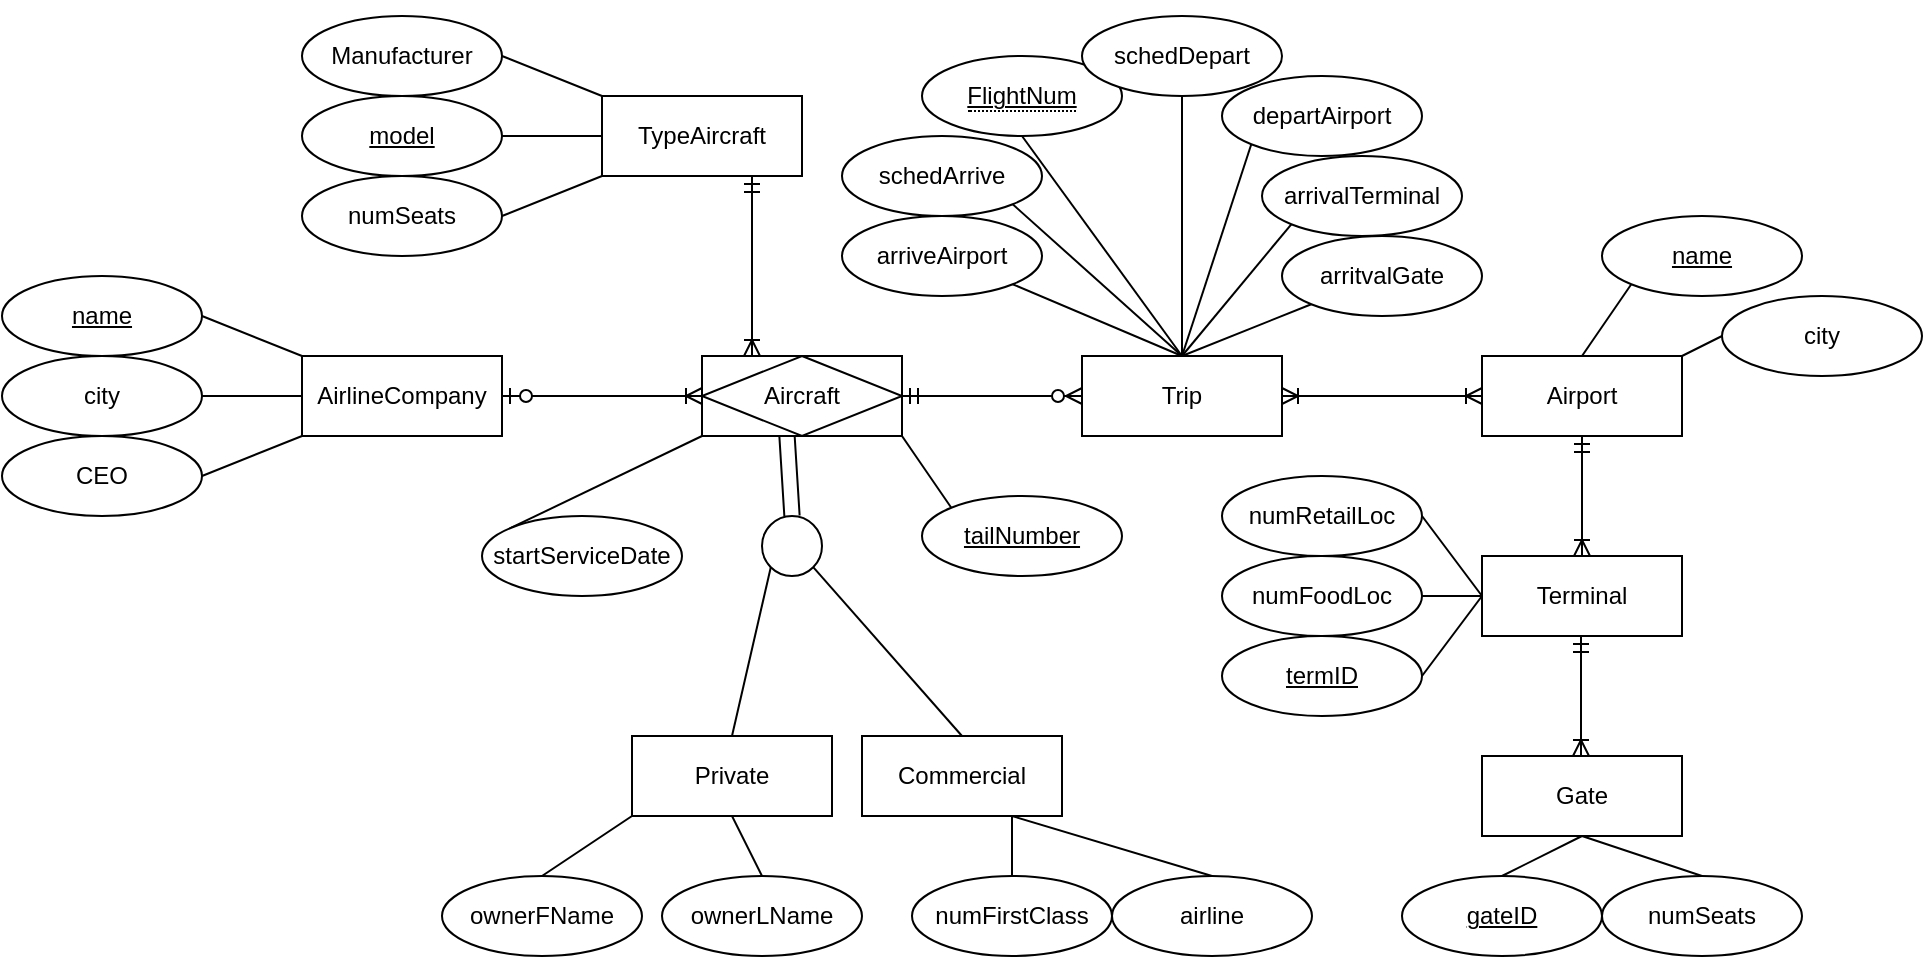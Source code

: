 <mxfile version="14.4.2" type="github">
  <diagram id="R2lEEEUBdFMjLlhIrx00" name="Page-1">
    <mxGraphModel dx="2125" dy="1393" grid="1" gridSize="10" guides="1" tooltips="1" connect="1" arrows="1" fold="1" page="1" pageScale="1" pageWidth="850" pageHeight="1100" math="0" shadow="0" extFonts="Permanent Marker^https://fonts.googleapis.com/css?family=Permanent+Marker">
      <root>
        <mxCell id="0" />
        <mxCell id="1" parent="0" />
        <mxCell id="_SKopQ6SyjHU9LLutcFQ-7" value="&lt;span style=&quot;border-bottom: 1px dotted&quot;&gt;&lt;u&gt;FlightNum&lt;/u&gt;&lt;/span&gt;" style="ellipse;whiteSpace=wrap;html=1;align=center;" vertex="1" parent="1">
          <mxGeometry x="400" y="160" width="100" height="40" as="geometry" />
        </mxCell>
        <mxCell id="_SKopQ6SyjHU9LLutcFQ-15" value="" style="endArrow=none;html=1;entryX=0;entryY=1;entryDx=0;entryDy=0;exitX=0;exitY=0;exitDx=0;exitDy=0;" edge="1" parent="1" source="_SKopQ6SyjHU9LLutcFQ-26">
          <mxGeometry width="50" height="50" relative="1" as="geometry">
            <mxPoint x="220" y="290" as="sourcePoint" />
            <mxPoint x="290" y="350" as="targetPoint" />
          </mxGeometry>
        </mxCell>
        <mxCell id="_SKopQ6SyjHU9LLutcFQ-16" value="&lt;u&gt;tailNumber&lt;/u&gt;" style="ellipse;whiteSpace=wrap;html=1;align=center;" vertex="1" parent="1">
          <mxGeometry x="400" y="380" width="100" height="40" as="geometry" />
        </mxCell>
        <mxCell id="_SKopQ6SyjHU9LLutcFQ-20" value="TypeAircraft" style="whiteSpace=wrap;html=1;align=center;" vertex="1" parent="1">
          <mxGeometry x="240" y="180" width="100" height="40" as="geometry" />
        </mxCell>
        <mxCell id="_SKopQ6SyjHU9LLutcFQ-22" value="&lt;u&gt;model&lt;/u&gt;" style="ellipse;whiteSpace=wrap;html=1;align=center;" vertex="1" parent="1">
          <mxGeometry x="90" y="180" width="100" height="40" as="geometry" />
        </mxCell>
        <mxCell id="_SKopQ6SyjHU9LLutcFQ-23" value="Manufacturer" style="ellipse;whiteSpace=wrap;html=1;align=center;" vertex="1" parent="1">
          <mxGeometry x="90" y="140" width="100" height="40" as="geometry" />
        </mxCell>
        <mxCell id="_SKopQ6SyjHU9LLutcFQ-24" value="" style="endArrow=none;html=1;exitX=1;exitY=0.5;exitDx=0;exitDy=0;entryX=0;entryY=0;entryDx=0;entryDy=0;" edge="1" parent="1" source="_SKopQ6SyjHU9LLutcFQ-23" target="_SKopQ6SyjHU9LLutcFQ-20">
          <mxGeometry width="50" height="50" relative="1" as="geometry">
            <mxPoint x="240" y="190" as="sourcePoint" />
            <mxPoint x="280" y="130" as="targetPoint" />
          </mxGeometry>
        </mxCell>
        <mxCell id="_SKopQ6SyjHU9LLutcFQ-25" value="" style="endArrow=none;html=1;entryX=0;entryY=0.5;entryDx=0;entryDy=0;exitX=1;exitY=0.5;exitDx=0;exitDy=0;" edge="1" parent="1" source="_SKopQ6SyjHU9LLutcFQ-22" target="_SKopQ6SyjHU9LLutcFQ-20">
          <mxGeometry width="50" height="50" relative="1" as="geometry">
            <mxPoint x="210" y="180" as="sourcePoint" />
            <mxPoint x="300" y="230" as="targetPoint" />
          </mxGeometry>
        </mxCell>
        <mxCell id="_SKopQ6SyjHU9LLutcFQ-26" value="&lt;span style=&quot;font-weight: 400&quot;&gt;startServiceDate&lt;/span&gt;" style="ellipse;whiteSpace=wrap;html=1;align=center;fontStyle=1" vertex="1" parent="1">
          <mxGeometry x="180" y="390" width="100" height="40" as="geometry" />
        </mxCell>
        <mxCell id="_SKopQ6SyjHU9LLutcFQ-28" value="" style="endArrow=none;html=1;entryX=0;entryY=1;entryDx=0;entryDy=0;exitX=1;exitY=0.5;exitDx=0;exitDy=0;" edge="1" parent="1" target="_SKopQ6SyjHU9LLutcFQ-20">
          <mxGeometry width="50" height="50" relative="1" as="geometry">
            <mxPoint x="190.0" y="240" as="sourcePoint" />
            <mxPoint x="250" y="230" as="targetPoint" />
          </mxGeometry>
        </mxCell>
        <mxCell id="_SKopQ6SyjHU9LLutcFQ-29" value="" style="fontSize=12;html=1;endArrow=ERoneToMany;startArrow=ERmandOne;exitX=0.75;exitY=1;exitDx=0;exitDy=0;entryX=0.25;entryY=0;entryDx=0;entryDy=0;" edge="1" parent="1" source="_SKopQ6SyjHU9LLutcFQ-20" target="_SKopQ6SyjHU9LLutcFQ-71">
          <mxGeometry width="100" height="100" relative="1" as="geometry">
            <mxPoint x="430" y="310" as="sourcePoint" />
            <mxPoint x="340" y="310" as="targetPoint" />
          </mxGeometry>
        </mxCell>
        <mxCell id="_SKopQ6SyjHU9LLutcFQ-32" value="" style="ellipse;whiteSpace=wrap;html=1;" vertex="1" parent="1">
          <mxGeometry x="320" y="390" width="30" height="30" as="geometry" />
        </mxCell>
        <mxCell id="_SKopQ6SyjHU9LLutcFQ-34" value="" style="shape=link;html=1;exitX=0.425;exitY=0.999;exitDx=0;exitDy=0;entryX=0.5;entryY=0;entryDx=0;entryDy=0;width=-7.647;exitPerimeter=0;" edge="1" parent="1" target="_SKopQ6SyjHU9LLutcFQ-32">
          <mxGeometry width="100" relative="1" as="geometry">
            <mxPoint x="332.5" y="349.96" as="sourcePoint" />
            <mxPoint x="580" y="420" as="targetPoint" />
          </mxGeometry>
        </mxCell>
        <mxCell id="_SKopQ6SyjHU9LLutcFQ-35" value="" style="endArrow=none;html=1;exitX=1;exitY=1;exitDx=0;exitDy=0;entryX=0.5;entryY=0;entryDx=0;entryDy=0;" edge="1" parent="1" source="_SKopQ6SyjHU9LLutcFQ-32" target="_SKopQ6SyjHU9LLutcFQ-40">
          <mxGeometry width="50" height="50" relative="1" as="geometry">
            <mxPoint x="470" y="450" as="sourcePoint" />
            <mxPoint x="340" y="450" as="targetPoint" />
          </mxGeometry>
        </mxCell>
        <mxCell id="_SKopQ6SyjHU9LLutcFQ-36" value="" style="endArrow=none;html=1;entryX=0;entryY=1;entryDx=0;entryDy=0;exitX=0.5;exitY=0;exitDx=0;exitDy=0;" edge="1" parent="1" source="_SKopQ6SyjHU9LLutcFQ-37" target="_SKopQ6SyjHU9LLutcFQ-32">
          <mxGeometry width="50" height="50" relative="1" as="geometry">
            <mxPoint x="270" y="450" as="sourcePoint" />
            <mxPoint x="290" y="420" as="targetPoint" />
          </mxGeometry>
        </mxCell>
        <mxCell id="_SKopQ6SyjHU9LLutcFQ-37" value="Private" style="whiteSpace=wrap;html=1;align=center;" vertex="1" parent="1">
          <mxGeometry x="255" y="500" width="100" height="40" as="geometry" />
        </mxCell>
        <mxCell id="_SKopQ6SyjHU9LLutcFQ-40" value="Commercial" style="whiteSpace=wrap;html=1;align=center;" vertex="1" parent="1">
          <mxGeometry x="370" y="500" width="100" height="40" as="geometry" />
        </mxCell>
        <mxCell id="_SKopQ6SyjHU9LLutcFQ-41" value="" style="endArrow=none;html=1;exitX=0.5;exitY=1;exitDx=0;exitDy=0;entryX=0.5;entryY=0;entryDx=0;entryDy=0;" edge="1" parent="1" source="_SKopQ6SyjHU9LLutcFQ-7" target="_SKopQ6SyjHU9LLutcFQ-72">
          <mxGeometry width="50" height="50" relative="1" as="geometry">
            <mxPoint x="430" y="510" as="sourcePoint" />
            <mxPoint x="530" y="350" as="targetPoint" />
          </mxGeometry>
        </mxCell>
        <mxCell id="_SKopQ6SyjHU9LLutcFQ-42" value="" style="endArrow=none;html=1;entryX=0.5;entryY=1;entryDx=0;entryDy=0;exitX=0.5;exitY=0;exitDx=0;exitDy=0;" edge="1" parent="1" source="_SKopQ6SyjHU9LLutcFQ-46" target="_SKopQ6SyjHU9LLutcFQ-37">
          <mxGeometry width="50" height="50" relative="1" as="geometry">
            <mxPoint x="305" y="580" as="sourcePoint" />
            <mxPoint x="565" y="450" as="targetPoint" />
          </mxGeometry>
        </mxCell>
        <mxCell id="_SKopQ6SyjHU9LLutcFQ-43" value="" style="endArrow=none;html=1;entryX=0.75;entryY=1;entryDx=0;entryDy=0;exitX=0.5;exitY=0;exitDx=0;exitDy=0;" edge="1" parent="1" source="_SKopQ6SyjHU9LLutcFQ-44" target="_SKopQ6SyjHU9LLutcFQ-40">
          <mxGeometry width="50" height="50" relative="1" as="geometry">
            <mxPoint x="419.41" y="580" as="sourcePoint" />
            <mxPoint x="419.41" y="540" as="targetPoint" />
          </mxGeometry>
        </mxCell>
        <mxCell id="_SKopQ6SyjHU9LLutcFQ-44" value="&lt;span&gt;numFirstClass&lt;/span&gt;" style="ellipse;whiteSpace=wrap;html=1;align=center;" vertex="1" parent="1">
          <mxGeometry x="395" y="570" width="100" height="40" as="geometry" />
        </mxCell>
        <mxCell id="_SKopQ6SyjHU9LLutcFQ-46" value="ownerLName" style="ellipse;whiteSpace=wrap;html=1;align=center;" vertex="1" parent="1">
          <mxGeometry x="270" y="570" width="100" height="40" as="geometry" />
        </mxCell>
        <mxCell id="_SKopQ6SyjHU9LLutcFQ-47" value="" style="endArrow=none;html=1;entryX=0;entryY=1;entryDx=0;entryDy=0;exitX=0.5;exitY=0;exitDx=0;exitDy=0;" edge="1" parent="1" source="_SKopQ6SyjHU9LLutcFQ-65" target="_SKopQ6SyjHU9LLutcFQ-37">
          <mxGeometry width="50" height="50" relative="1" as="geometry">
            <mxPoint x="220" y="570" as="sourcePoint" />
            <mxPoint x="315" y="550" as="targetPoint" />
          </mxGeometry>
        </mxCell>
        <mxCell id="_SKopQ6SyjHU9LLutcFQ-50" value="AirlineCompany" style="whiteSpace=wrap;html=1;align=center;" vertex="1" parent="1">
          <mxGeometry x="90" y="310" width="100" height="40" as="geometry" />
        </mxCell>
        <mxCell id="_SKopQ6SyjHU9LLutcFQ-53" value="airline" style="ellipse;whiteSpace=wrap;html=1;align=center;" vertex="1" parent="1">
          <mxGeometry x="495" y="570" width="100" height="40" as="geometry" />
        </mxCell>
        <mxCell id="_SKopQ6SyjHU9LLutcFQ-54" value="" style="endArrow=none;html=1;entryX=0.75;entryY=1;entryDx=0;entryDy=0;exitX=0.5;exitY=0;exitDx=0;exitDy=0;" edge="1" parent="1" source="_SKopQ6SyjHU9LLutcFQ-53" target="_SKopQ6SyjHU9LLutcFQ-40">
          <mxGeometry width="50" height="50" relative="1" as="geometry">
            <mxPoint x="455" y="580" as="sourcePoint" />
            <mxPoint x="455" y="550" as="targetPoint" />
          </mxGeometry>
        </mxCell>
        <mxCell id="_SKopQ6SyjHU9LLutcFQ-55" value="" style="fontSize=12;html=1;endArrow=ERoneToMany;startArrow=ERzeroToOne;entryX=0;entryY=0.5;entryDx=0;entryDy=0;exitX=1;exitY=0.5;exitDx=0;exitDy=0;" edge="1" parent="1" source="_SKopQ6SyjHU9LLutcFQ-50">
          <mxGeometry width="100" height="100" relative="1" as="geometry">
            <mxPoint x="20" y="590" as="sourcePoint" />
            <mxPoint x="290" y="330" as="targetPoint" />
          </mxGeometry>
        </mxCell>
        <mxCell id="_SKopQ6SyjHU9LLutcFQ-56" value="&lt;span&gt;CEO&lt;/span&gt;" style="ellipse;whiteSpace=wrap;html=1;align=center;" vertex="1" parent="1">
          <mxGeometry x="-60" y="350" width="100" height="40" as="geometry" />
        </mxCell>
        <mxCell id="_SKopQ6SyjHU9LLutcFQ-57" value="&lt;span&gt;city&lt;/span&gt;" style="ellipse;whiteSpace=wrap;html=1;align=center;" vertex="1" parent="1">
          <mxGeometry x="-60" y="310" width="100" height="40" as="geometry" />
        </mxCell>
        <mxCell id="_SKopQ6SyjHU9LLutcFQ-58" value="&lt;u&gt;name&lt;/u&gt;" style="ellipse;whiteSpace=wrap;html=1;align=center;" vertex="1" parent="1">
          <mxGeometry x="-60" y="270" width="100" height="40" as="geometry" />
        </mxCell>
        <mxCell id="_SKopQ6SyjHU9LLutcFQ-59" value="" style="endArrow=none;html=1;exitX=1;exitY=0.5;exitDx=0;exitDy=0;entryX=0;entryY=0;entryDx=0;entryDy=0;" edge="1" parent="1" source="_SKopQ6SyjHU9LLutcFQ-58">
          <mxGeometry width="50" height="50" relative="1" as="geometry">
            <mxPoint x="90" y="320" as="sourcePoint" />
            <mxPoint x="90" y="310" as="targetPoint" />
          </mxGeometry>
        </mxCell>
        <mxCell id="_SKopQ6SyjHU9LLutcFQ-60" value="" style="endArrow=none;html=1;entryX=0;entryY=0.5;entryDx=0;entryDy=0;exitX=1;exitY=0.5;exitDx=0;exitDy=0;" edge="1" parent="1" source="_SKopQ6SyjHU9LLutcFQ-57">
          <mxGeometry width="50" height="50" relative="1" as="geometry">
            <mxPoint x="60" y="310" as="sourcePoint" />
            <mxPoint x="90" y="330" as="targetPoint" />
          </mxGeometry>
        </mxCell>
        <mxCell id="_SKopQ6SyjHU9LLutcFQ-61" value="" style="endArrow=none;html=1;entryX=0;entryY=1;entryDx=0;entryDy=0;exitX=1;exitY=0.5;exitDx=0;exitDy=0;" edge="1" parent="1" source="_SKopQ6SyjHU9LLutcFQ-56">
          <mxGeometry width="50" height="50" relative="1" as="geometry">
            <mxPoint x="50" y="330" as="sourcePoint" />
            <mxPoint x="90" y="350" as="targetPoint" />
          </mxGeometry>
        </mxCell>
        <mxCell id="_SKopQ6SyjHU9LLutcFQ-64" value="&lt;span style=&quot;font-weight: 400&quot;&gt;numSeats&lt;/span&gt;" style="ellipse;whiteSpace=wrap;html=1;align=center;fontStyle=1" vertex="1" parent="1">
          <mxGeometry x="90" y="220" width="100" height="40" as="geometry" />
        </mxCell>
        <mxCell id="_SKopQ6SyjHU9LLutcFQ-65" value="ownerFName" style="ellipse;whiteSpace=wrap;html=1;align=center;" vertex="1" parent="1">
          <mxGeometry x="160" y="570" width="100" height="40" as="geometry" />
        </mxCell>
        <mxCell id="_SKopQ6SyjHU9LLutcFQ-69" value="" style="endArrow=none;html=1;entryX=1;entryY=1;entryDx=0;entryDy=0;exitX=0;exitY=0;exitDx=0;exitDy=0;" edge="1" parent="1" source="_SKopQ6SyjHU9LLutcFQ-16">
          <mxGeometry width="50" height="50" relative="1" as="geometry">
            <mxPoint x="484.854" y="395.774" as="sourcePoint" />
            <mxPoint x="390" y="350" as="targetPoint" />
          </mxGeometry>
        </mxCell>
        <mxCell id="_SKopQ6SyjHU9LLutcFQ-71" value="Aircraft" style="shape=associativeEntity;whiteSpace=wrap;html=1;align=center;" vertex="1" parent="1">
          <mxGeometry x="290" y="310" width="100" height="40" as="geometry" />
        </mxCell>
        <mxCell id="_SKopQ6SyjHU9LLutcFQ-72" value="Trip" style="whiteSpace=wrap;html=1;align=center;" vertex="1" parent="1">
          <mxGeometry x="480" y="310" width="100" height="40" as="geometry" />
        </mxCell>
        <mxCell id="_SKopQ6SyjHU9LLutcFQ-73" value="" style="fontSize=12;html=1;endArrow=ERzeroToMany;startArrow=ERmandOne;entryX=0;entryY=0.5;entryDx=0;entryDy=0;exitX=1;exitY=0.5;exitDx=0;exitDy=0;" edge="1" parent="1" source="_SKopQ6SyjHU9LLutcFQ-71" target="_SKopQ6SyjHU9LLutcFQ-72">
          <mxGeometry width="100" height="100" relative="1" as="geometry">
            <mxPoint x="440" y="270" as="sourcePoint" />
            <mxPoint x="540" y="170" as="targetPoint" />
          </mxGeometry>
        </mxCell>
        <mxCell id="_SKopQ6SyjHU9LLutcFQ-74" value="&lt;span&gt;departAirport&lt;/span&gt;" style="ellipse;whiteSpace=wrap;html=1;align=center;" vertex="1" parent="1">
          <mxGeometry x="550" y="170" width="100" height="40" as="geometry" />
        </mxCell>
        <mxCell id="_SKopQ6SyjHU9LLutcFQ-75" value="arriveAirport" style="ellipse;whiteSpace=wrap;html=1;align=center;" vertex="1" parent="1">
          <mxGeometry x="360" y="240" width="100" height="40" as="geometry" />
        </mxCell>
        <mxCell id="_SKopQ6SyjHU9LLutcFQ-77" value="" style="endArrow=none;html=1;exitX=1;exitY=1;exitDx=0;exitDy=0;" edge="1" parent="1" source="_SKopQ6SyjHU9LLutcFQ-75">
          <mxGeometry width="50" height="50" relative="1" as="geometry">
            <mxPoint x="540" y="260" as="sourcePoint" />
            <mxPoint x="530" y="310" as="targetPoint" />
          </mxGeometry>
        </mxCell>
        <mxCell id="_SKopQ6SyjHU9LLutcFQ-78" value="" style="endArrow=none;html=1;exitX=0;exitY=1;exitDx=0;exitDy=0;entryX=0.5;entryY=0;entryDx=0;entryDy=0;" edge="1" parent="1" source="_SKopQ6SyjHU9LLutcFQ-74" target="_SKopQ6SyjHU9LLutcFQ-72">
          <mxGeometry width="50" height="50" relative="1" as="geometry">
            <mxPoint x="550" y="270" as="sourcePoint" />
            <mxPoint x="550" y="330" as="targetPoint" />
          </mxGeometry>
        </mxCell>
        <mxCell id="_SKopQ6SyjHU9LLutcFQ-79" value="" style="fontSize=12;html=1;endArrow=ERoneToMany;startArrow=ERoneToMany;exitX=1;exitY=0.5;exitDx=0;exitDy=0;" edge="1" parent="1" source="_SKopQ6SyjHU9LLutcFQ-72">
          <mxGeometry width="100" height="100" relative="1" as="geometry">
            <mxPoint x="620" y="450" as="sourcePoint" />
            <mxPoint x="680" y="330" as="targetPoint" />
          </mxGeometry>
        </mxCell>
        <mxCell id="_SKopQ6SyjHU9LLutcFQ-80" value="Airport" style="whiteSpace=wrap;html=1;align=center;" vertex="1" parent="1">
          <mxGeometry x="680" y="310" width="100" height="40" as="geometry" />
        </mxCell>
        <mxCell id="_SKopQ6SyjHU9LLutcFQ-83" value="&lt;span&gt;city&lt;/span&gt;" style="ellipse;whiteSpace=wrap;html=1;align=center;" vertex="1" parent="1">
          <mxGeometry x="800" y="280" width="100" height="40" as="geometry" />
        </mxCell>
        <mxCell id="_SKopQ6SyjHU9LLutcFQ-84" value="&lt;u&gt;name&lt;/u&gt;" style="ellipse;whiteSpace=wrap;html=1;align=center;" vertex="1" parent="1">
          <mxGeometry x="740" y="240" width="100" height="40" as="geometry" />
        </mxCell>
        <mxCell id="_SKopQ6SyjHU9LLutcFQ-87" value="" style="endArrow=none;html=1;exitX=1;exitY=0;exitDx=0;exitDy=0;entryX=0;entryY=0.5;entryDx=0;entryDy=0;" edge="1" parent="1" source="_SKopQ6SyjHU9LLutcFQ-80" target="_SKopQ6SyjHU9LLutcFQ-83">
          <mxGeometry width="50" height="50" relative="1" as="geometry">
            <mxPoint x="900" y="280" as="sourcePoint" />
            <mxPoint x="950" y="300" as="targetPoint" />
          </mxGeometry>
        </mxCell>
        <mxCell id="_SKopQ6SyjHU9LLutcFQ-88" value="" style="endArrow=none;html=1;entryX=0;entryY=1;entryDx=0;entryDy=0;exitX=0.5;exitY=0;exitDx=0;exitDy=0;" edge="1" parent="1" source="_SKopQ6SyjHU9LLutcFQ-80" target="_SKopQ6SyjHU9LLutcFQ-84">
          <mxGeometry width="50" height="50" relative="1" as="geometry">
            <mxPoint x="900" y="320" as="sourcePoint" />
            <mxPoint x="950" y="320" as="targetPoint" />
          </mxGeometry>
        </mxCell>
        <mxCell id="_SKopQ6SyjHU9LLutcFQ-90" value="&lt;span&gt;schedDepart&lt;/span&gt;" style="ellipse;whiteSpace=wrap;html=1;align=center;" vertex="1" parent="1">
          <mxGeometry x="480" y="140" width="100" height="40" as="geometry" />
        </mxCell>
        <mxCell id="_SKopQ6SyjHU9LLutcFQ-92" value="&lt;span&gt;schedArrive&lt;/span&gt;" style="ellipse;whiteSpace=wrap;html=1;align=center;" vertex="1" parent="1">
          <mxGeometry x="360" y="200" width="100" height="40" as="geometry" />
        </mxCell>
        <mxCell id="_SKopQ6SyjHU9LLutcFQ-93" value="" style="endArrow=none;html=1;exitX=1;exitY=1;exitDx=0;exitDy=0;" edge="1" parent="1" source="_SKopQ6SyjHU9LLutcFQ-92">
          <mxGeometry width="50" height="50" relative="1" as="geometry">
            <mxPoint x="485.355" y="284.142" as="sourcePoint" />
            <mxPoint x="530" y="310" as="targetPoint" />
          </mxGeometry>
        </mxCell>
        <mxCell id="_SKopQ6SyjHU9LLutcFQ-94" value="" style="endArrow=none;html=1;exitX=0.5;exitY=1;exitDx=0;exitDy=0;" edge="1" parent="1" source="_SKopQ6SyjHU9LLutcFQ-90">
          <mxGeometry width="50" height="50" relative="1" as="geometry">
            <mxPoint x="505.355" y="244.142" as="sourcePoint" />
            <mxPoint x="530" y="310" as="targetPoint" />
          </mxGeometry>
        </mxCell>
        <mxCell id="_SKopQ6SyjHU9LLutcFQ-95" value="Terminal" style="whiteSpace=wrap;html=1;align=center;" vertex="1" parent="1">
          <mxGeometry x="680" y="410" width="100" height="40" as="geometry" />
        </mxCell>
        <mxCell id="_SKopQ6SyjHU9LLutcFQ-97" value="" style="fontSize=12;html=1;endArrow=ERoneToMany;startArrow=ERmandOne;exitX=0.5;exitY=1;exitDx=0;exitDy=0;" edge="1" parent="1" source="_SKopQ6SyjHU9LLutcFQ-80" target="_SKopQ6SyjHU9LLutcFQ-95">
          <mxGeometry width="100" height="100" relative="1" as="geometry">
            <mxPoint x="680" y="580" as="sourcePoint" />
            <mxPoint x="780" y="480" as="targetPoint" />
          </mxGeometry>
        </mxCell>
        <mxCell id="_SKopQ6SyjHU9LLutcFQ-98" value="numFoodLoc" style="ellipse;whiteSpace=wrap;html=1;align=center;" vertex="1" parent="1">
          <mxGeometry x="550" y="410" width="100" height="40" as="geometry" />
        </mxCell>
        <mxCell id="_SKopQ6SyjHU9LLutcFQ-99" value="numRetailLoc" style="ellipse;whiteSpace=wrap;html=1;align=center;" vertex="1" parent="1">
          <mxGeometry x="550" y="370" width="100" height="40" as="geometry" />
        </mxCell>
        <mxCell id="_SKopQ6SyjHU9LLutcFQ-100" value="" style="fontSize=12;html=1;endArrow=ERoneToMany;startArrow=ERmandOne;exitX=0.5;exitY=1;exitDx=0;exitDy=0;" edge="1" parent="1">
          <mxGeometry width="100" height="100" relative="1" as="geometry">
            <mxPoint x="729.5" y="450" as="sourcePoint" />
            <mxPoint x="729.5" y="510" as="targetPoint" />
          </mxGeometry>
        </mxCell>
        <mxCell id="_SKopQ6SyjHU9LLutcFQ-101" value="Gate" style="whiteSpace=wrap;html=1;align=center;" vertex="1" parent="1">
          <mxGeometry x="680" y="510" width="100" height="40" as="geometry" />
        </mxCell>
        <mxCell id="_SKopQ6SyjHU9LLutcFQ-102" value="numSeats" style="ellipse;whiteSpace=wrap;html=1;align=center;" vertex="1" parent="1">
          <mxGeometry x="740" y="570" width="100" height="40" as="geometry" />
        </mxCell>
        <mxCell id="_SKopQ6SyjHU9LLutcFQ-103" value="" style="endArrow=none;html=1;entryX=0.5;entryY=1;entryDx=0;entryDy=0;exitX=0.5;exitY=0;exitDx=0;exitDy=0;" edge="1" parent="1" source="_SKopQ6SyjHU9LLutcFQ-102" target="_SKopQ6SyjHU9LLutcFQ-101">
          <mxGeometry width="50" height="50" relative="1" as="geometry">
            <mxPoint x="550" y="430" as="sourcePoint" />
            <mxPoint x="600" y="380" as="targetPoint" />
          </mxGeometry>
        </mxCell>
        <mxCell id="_SKopQ6SyjHU9LLutcFQ-104" value="" style="endArrow=none;html=1;entryX=0;entryY=0.5;entryDx=0;entryDy=0;exitX=1;exitY=0.5;exitDx=0;exitDy=0;" edge="1" parent="1" source="_SKopQ6SyjHU9LLutcFQ-98" target="_SKopQ6SyjHU9LLutcFQ-95">
          <mxGeometry width="50" height="50" relative="1" as="geometry">
            <mxPoint x="550" y="430" as="sourcePoint" />
            <mxPoint x="600" y="380" as="targetPoint" />
          </mxGeometry>
        </mxCell>
        <mxCell id="_SKopQ6SyjHU9LLutcFQ-105" value="" style="endArrow=none;html=1;entryX=0;entryY=0.5;entryDx=0;entryDy=0;exitX=1;exitY=0.5;exitDx=0;exitDy=0;" edge="1" parent="1" source="_SKopQ6SyjHU9LLutcFQ-99" target="_SKopQ6SyjHU9LLutcFQ-95">
          <mxGeometry width="50" height="50" relative="1" as="geometry">
            <mxPoint x="550" y="430" as="sourcePoint" />
            <mxPoint x="600" y="380" as="targetPoint" />
          </mxGeometry>
        </mxCell>
        <mxCell id="_SKopQ6SyjHU9LLutcFQ-106" value="&lt;u&gt;termID&lt;/u&gt;" style="ellipse;whiteSpace=wrap;html=1;align=center;" vertex="1" parent="1">
          <mxGeometry x="550" y="450" width="100" height="40" as="geometry" />
        </mxCell>
        <mxCell id="_SKopQ6SyjHU9LLutcFQ-108" value="" style="endArrow=none;html=1;entryX=0;entryY=0.5;entryDx=0;entryDy=0;exitX=1;exitY=0.5;exitDx=0;exitDy=0;" edge="1" parent="1" source="_SKopQ6SyjHU9LLutcFQ-106" target="_SKopQ6SyjHU9LLutcFQ-95">
          <mxGeometry width="50" height="50" relative="1" as="geometry">
            <mxPoint x="660" y="400" as="sourcePoint" />
            <mxPoint x="690" y="440" as="targetPoint" />
          </mxGeometry>
        </mxCell>
        <mxCell id="_SKopQ6SyjHU9LLutcFQ-109" value="&lt;u&gt;gateID&lt;/u&gt;" style="ellipse;whiteSpace=wrap;html=1;align=center;" vertex="1" parent="1">
          <mxGeometry x="640" y="570" width="100" height="40" as="geometry" />
        </mxCell>
        <mxCell id="_SKopQ6SyjHU9LLutcFQ-110" value="" style="endArrow=none;html=1;exitX=0.5;exitY=0;exitDx=0;exitDy=0;" edge="1" parent="1" source="_SKopQ6SyjHU9LLutcFQ-109">
          <mxGeometry width="50" height="50" relative="1" as="geometry">
            <mxPoint x="800" y="580" as="sourcePoint" />
            <mxPoint x="730" y="550" as="targetPoint" />
          </mxGeometry>
        </mxCell>
        <mxCell id="_SKopQ6SyjHU9LLutcFQ-111" style="edgeStyle=none;rounded=0;orthogonalLoop=1;jettySize=auto;html=1;exitX=0.5;exitY=0;exitDx=0;exitDy=0;" edge="1" parent="1" source="_SKopQ6SyjHU9LLutcFQ-90" target="_SKopQ6SyjHU9LLutcFQ-90">
          <mxGeometry relative="1" as="geometry" />
        </mxCell>
        <mxCell id="_SKopQ6SyjHU9LLutcFQ-112" value="&lt;span&gt;arrivalTerminal&lt;/span&gt;" style="ellipse;whiteSpace=wrap;html=1;align=center;" vertex="1" parent="1">
          <mxGeometry x="570" y="210" width="100" height="40" as="geometry" />
        </mxCell>
        <mxCell id="_SKopQ6SyjHU9LLutcFQ-113" value="&lt;span&gt;arritvalGate&lt;/span&gt;" style="ellipse;whiteSpace=wrap;html=1;align=center;" vertex="1" parent="1">
          <mxGeometry x="580" y="250" width="100" height="40" as="geometry" />
        </mxCell>
        <mxCell id="_SKopQ6SyjHU9LLutcFQ-114" value="" style="endArrow=none;html=1;exitX=0;exitY=1;exitDx=0;exitDy=0;" edge="1" parent="1" source="_SKopQ6SyjHU9LLutcFQ-112">
          <mxGeometry width="50" height="50" relative="1" as="geometry">
            <mxPoint x="574.645" y="214.142" as="sourcePoint" />
            <mxPoint x="530" y="310" as="targetPoint" />
          </mxGeometry>
        </mxCell>
        <mxCell id="_SKopQ6SyjHU9LLutcFQ-115" value="" style="endArrow=none;html=1;exitX=0;exitY=1;exitDx=0;exitDy=0;entryX=0.5;entryY=0;entryDx=0;entryDy=0;" edge="1" parent="1" source="_SKopQ6SyjHU9LLutcFQ-113" target="_SKopQ6SyjHU9LLutcFQ-72">
          <mxGeometry width="50" height="50" relative="1" as="geometry">
            <mxPoint x="584.645" y="224.142" as="sourcePoint" />
            <mxPoint x="550" y="330" as="targetPoint" />
          </mxGeometry>
        </mxCell>
      </root>
    </mxGraphModel>
  </diagram>
</mxfile>
